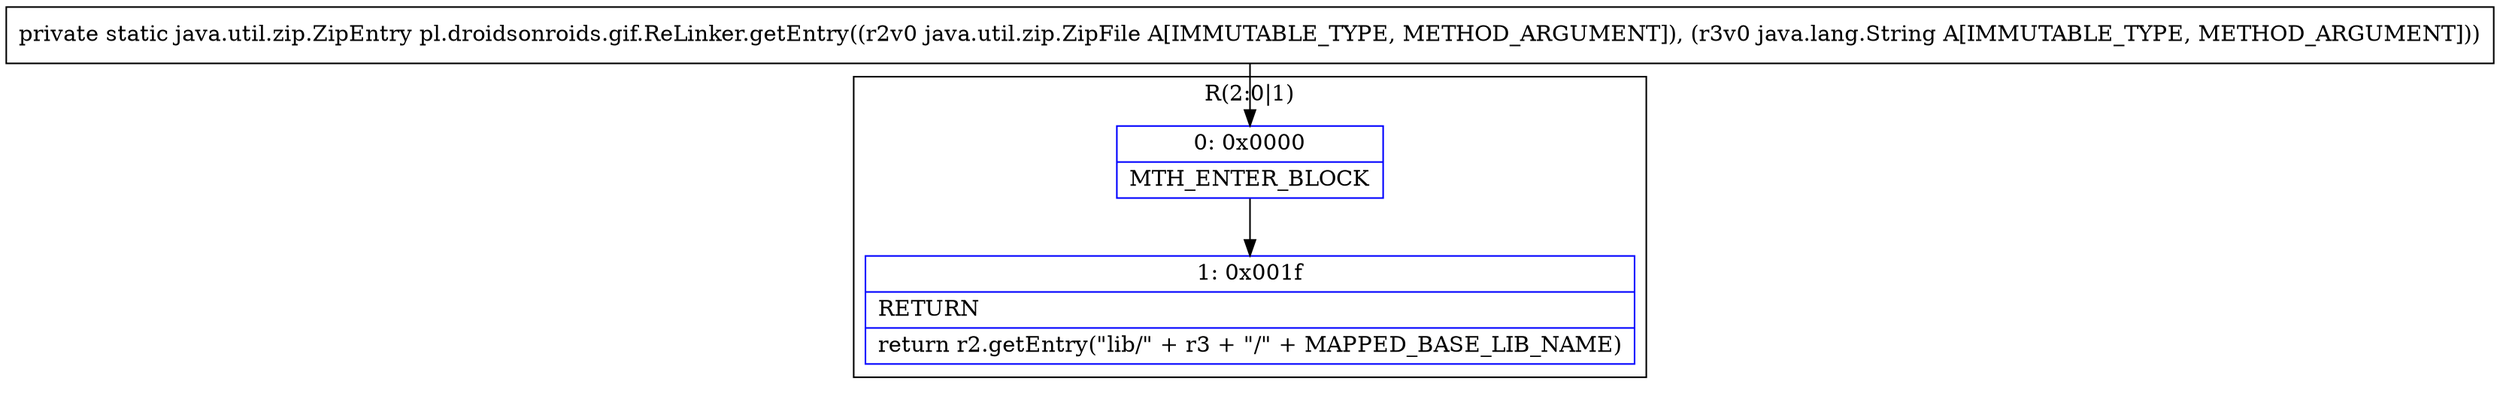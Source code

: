 digraph "CFG forpl.droidsonroids.gif.ReLinker.getEntry(Ljava\/util\/zip\/ZipFile;Ljava\/lang\/String;)Ljava\/util\/zip\/ZipEntry;" {
subgraph cluster_Region_1356146987 {
label = "R(2:0|1)";
node [shape=record,color=blue];
Node_0 [shape=record,label="{0\:\ 0x0000|MTH_ENTER_BLOCK\l}"];
Node_1 [shape=record,label="{1\:\ 0x001f|RETURN\l|return r2.getEntry(\"lib\/\" + r3 + \"\/\" + MAPPED_BASE_LIB_NAME)\l}"];
}
MethodNode[shape=record,label="{private static java.util.zip.ZipEntry pl.droidsonroids.gif.ReLinker.getEntry((r2v0 java.util.zip.ZipFile A[IMMUTABLE_TYPE, METHOD_ARGUMENT]), (r3v0 java.lang.String A[IMMUTABLE_TYPE, METHOD_ARGUMENT])) }"];
MethodNode -> Node_0;
Node_0 -> Node_1;
}

